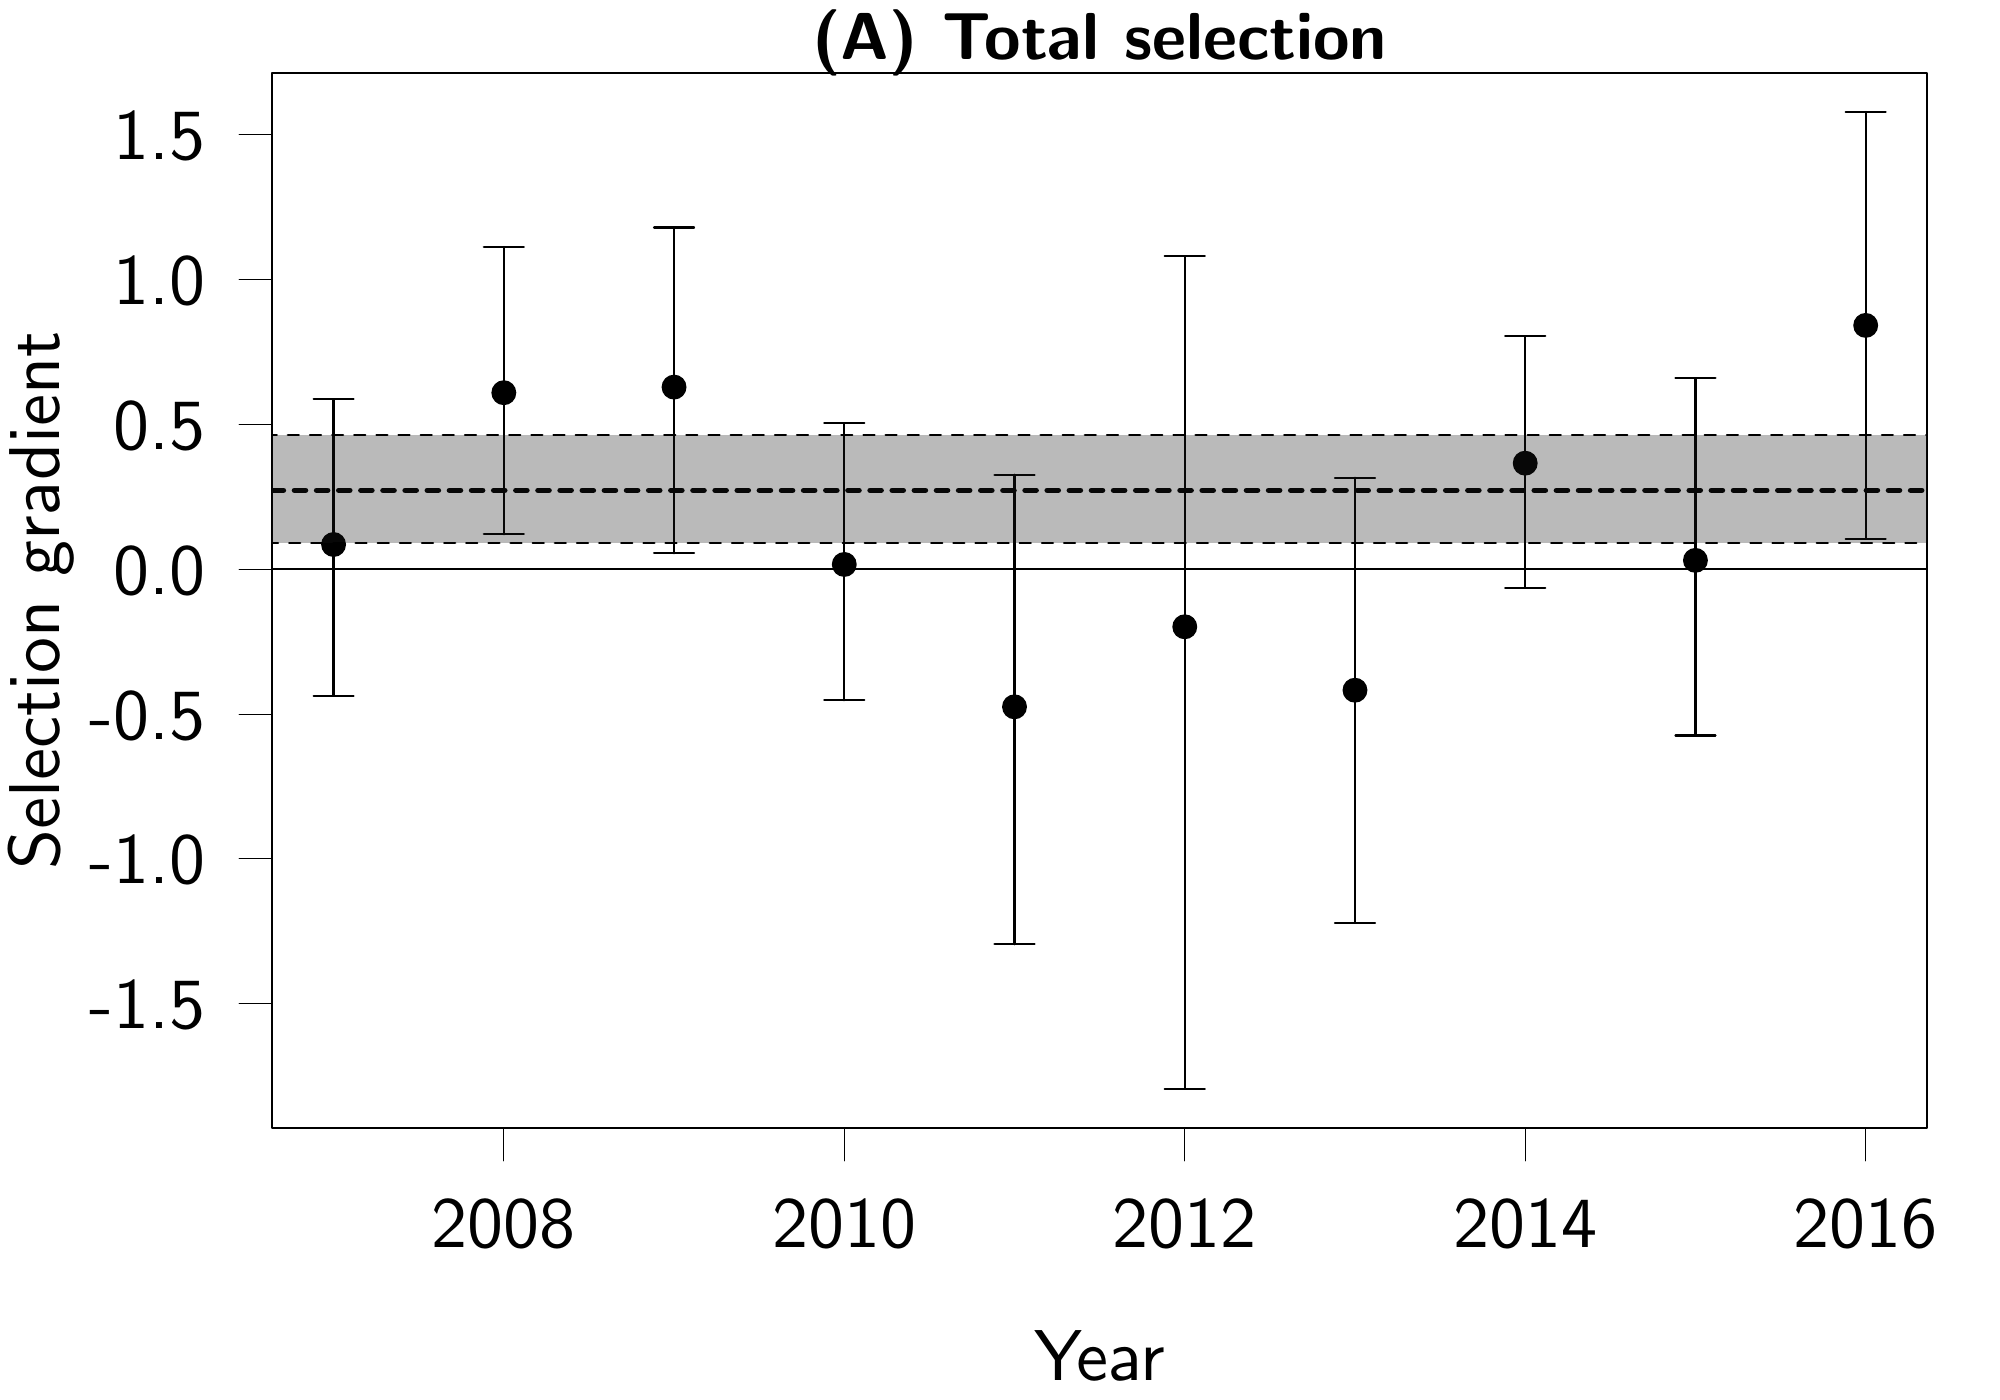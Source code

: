 % Created by tikzDevice version 0.10.1 on 2017-03-27 18:31:01
% !TEX encoding = UTF-8 Unicode
\documentclass{article}
\nonstopmode

\usepackage{tikz}

\usepackage[active,tightpage,psfixbb]{preview}

\PreviewEnvironment{pgfpicture}

\setlength\PreviewBorder{0pt}

\newcommand{\SweaveOpts}[1]{}  % do not interfere with LaTeX
\newcommand{\SweaveInput}[1]{} % because they are not real TeX commands
\newcommand{\Sexpr}[1]{}       % will only be parsed by R



\usepackage{booktabs}

\usepackage{amsmath}%
\usepackage{commath}
\usepackage{wasysym}
\renewcommand{\familydefault}{\sfdefault}



\begin{document}

\begin{tikzpicture}[x=1pt,y=1pt]
\definecolor{fillColor}{RGB}{255,255,255}
\path[use as bounding box,fill=fillColor,fill opacity=0.00] (0,0) rectangle (722.70,505.89);
\begin{scope}
\path[clip] ( 98.40, 98.40) rectangle (696.30,479.49);
\definecolor{fillColor}{RGB}{0,0,0}

\path[fill=fillColor] (120.54,309.13) circle (  4.50);

\path[fill=fillColor] (182.06,363.98) circle (  4.50);

\path[fill=fillColor] (243.57,366.01) circle (  4.50);

\path[fill=fillColor] (305.08,301.92) circle (  4.50);

\path[fill=fillColor] (366.59,250.48) circle (  4.50);

\path[fill=fillColor] (428.11,279.40) circle (  4.50);

\path[fill=fillColor] (489.62,256.48) circle (  4.50);

\path[fill=fillColor] (551.13,338.51) circle (  4.50);

\path[fill=fillColor] (612.64,303.40) circle (  4.50);

\path[fill=fillColor] (674.16,388.30) circle (  4.50);
\end{scope}
\begin{scope}
\path[clip] (  0.00,  0.00) rectangle (722.70,505.89);
\definecolor{drawColor}{RGB}{0,0,0}

\path[draw=drawColor,line width= 0.4pt,line join=round,line cap=round] (182.06, 98.40) -- (674.16, 98.40);

\path[draw=drawColor,line width= 0.4pt,line join=round,line cap=round] (182.06, 98.40) -- (182.06, 86.40);

\path[draw=drawColor,line width= 0.4pt,line join=round,line cap=round] (305.08, 98.40) -- (305.08, 86.40);

\path[draw=drawColor,line width= 0.4pt,line join=round,line cap=round] (428.11, 98.40) -- (428.11, 86.40);

\path[draw=drawColor,line width= 0.4pt,line join=round,line cap=round] (551.13, 98.40) -- (551.13, 86.40);

\path[draw=drawColor,line width= 0.4pt,line join=round,line cap=round] (674.16, 98.40) -- (674.16, 86.40);

\node[text=drawColor,anchor=base,inner sep=0pt, outer sep=0pt, scale=  2.60] at (182.06, 55.20) {2008};

\node[text=drawColor,anchor=base,inner sep=0pt, outer sep=0pt, scale=  2.60] at (305.08, 55.20) {2010};

\node[text=drawColor,anchor=base,inner sep=0pt, outer sep=0pt, scale=  2.60] at (428.11, 55.20) {2012};

\node[text=drawColor,anchor=base,inner sep=0pt, outer sep=0pt, scale=  2.60] at (551.13, 55.20) {2014};

\node[text=drawColor,anchor=base,inner sep=0pt, outer sep=0pt, scale=  2.60] at (674.16, 55.20) {2016};

\path[draw=drawColor,line width= 0.4pt,line join=round,line cap=round] ( 98.40,143.17) -- ( 98.40,457.19);

\path[draw=drawColor,line width= 0.4pt,line join=round,line cap=round] ( 98.40,143.17) -- ( 86.40,143.17);

\path[draw=drawColor,line width= 0.4pt,line join=round,line cap=round] ( 98.40,195.51) -- ( 86.40,195.51);

\path[draw=drawColor,line width= 0.4pt,line join=round,line cap=round] ( 98.40,247.84) -- ( 86.40,247.84);

\path[draw=drawColor,line width= 0.4pt,line join=round,line cap=round] ( 98.40,300.18) -- ( 86.40,300.18);

\path[draw=drawColor,line width= 0.4pt,line join=round,line cap=round] ( 98.40,352.52) -- ( 86.40,352.52);

\path[draw=drawColor,line width= 0.4pt,line join=round,line cap=round] ( 98.40,404.85) -- ( 86.40,404.85);

\path[draw=drawColor,line width= 0.4pt,line join=round,line cap=round] ( 98.40,457.19) -- ( 86.40,457.19);

\node[text=drawColor,anchor=base east,inner sep=0pt, outer sep=0pt, scale=  2.60] at ( 74.40,134.15) {-1.5};

\node[text=drawColor,anchor=base east,inner sep=0pt, outer sep=0pt, scale=  2.60] at ( 74.40,186.48) {-1.0};

\node[text=drawColor,anchor=base east,inner sep=0pt, outer sep=0pt, scale=  2.60] at ( 74.40,238.82) {-0.5};

\node[text=drawColor,anchor=base east,inner sep=0pt, outer sep=0pt, scale=  2.60] at ( 74.40,291.16) {0.0};

\node[text=drawColor,anchor=base east,inner sep=0pt, outer sep=0pt, scale=  2.60] at ( 74.40,343.49) {0.5};

\node[text=drawColor,anchor=base east,inner sep=0pt, outer sep=0pt, scale=  2.60] at ( 74.40,395.83) {1.0};

\node[text=drawColor,anchor=base east,inner sep=0pt, outer sep=0pt, scale=  2.60] at ( 74.40,448.16) {1.5};

\path[draw=drawColor,line width= 0.8pt,line join=round,line cap=round] ( 98.40, 98.40) --
	(696.30, 98.40) --
	(696.30,479.49) --
	( 98.40,479.49) --
	( 98.40, 98.40);
\end{scope}
\begin{scope}
\path[clip] (  0.00,  0.00) rectangle (722.70,505.89);
\definecolor{drawColor}{RGB}{0,0,0}

\node[text=drawColor,anchor=base,inner sep=0pt, outer sep=0pt, scale=  2.40] at (397.35,484.36) {\bfseries \textbf{(A)} Total selection};

\node[text=drawColor,anchor=base,inner sep=0pt, outer sep=0pt, scale=  2.60] at (397.35,  7.20) {Year};

\node[text=drawColor,rotate= 90.00,anchor=base,inner sep=0pt, outer sep=0pt, scale=  2.60] at ( 21.60,288.94) {Selection gradient};
\end{scope}
\begin{scope}
\path[clip] ( 98.40, 98.40) rectangle (696.30,479.49);
\definecolor{drawColor}{RGB}{0,0,0}

\path[draw=drawColor,line width= 0.8pt,line join=round,line cap=round] ( 98.40,300.18) -- (696.30,300.18);

\path[draw=drawColor,line width= 0.8pt,line join=round,line cap=round] (120.54,254.49) -- (120.54,361.62);

\path[draw=drawColor,line width= 0.8pt,line join=round,line cap=round] (113.32,254.49) --
	(120.54,254.49) --
	(127.77,254.49);

\path[draw=drawColor,line width= 0.8pt,line join=round,line cap=round] (127.77,361.62) --
	(120.54,361.62) --
	(113.32,361.62);

\path[draw=drawColor,line width= 0.8pt,line join=round,line cap=round] (182.06,312.81) -- (182.06,416.64);

\path[draw=drawColor,line width= 0.8pt,line join=round,line cap=round] (174.83,312.81) --
	(182.06,312.81) --
	(189.28,312.81);

\path[draw=drawColor,line width= 0.8pt,line join=round,line cap=round] (189.28,416.64) --
	(182.06,416.64) --
	(174.83,416.64);

\path[draw=drawColor,line width= 0.8pt,line join=round,line cap=round] (243.57,305.98) -- (243.57,423.65);

\path[draw=drawColor,line width= 0.8pt,line join=round,line cap=round] (236.34,305.98) --
	(243.57,305.98) --
	(250.80,305.98);

\path[draw=drawColor,line width= 0.8pt,line join=round,line cap=round] (250.80,423.65) --
	(243.57,423.65) --
	(236.34,423.65);

\path[draw=drawColor,line width= 0.8pt,line join=round,line cap=round] (305.08,252.86) -- (305.08,352.96);

\path[draw=drawColor,line width= 0.8pt,line join=round,line cap=round] (297.85,252.86) --
	(305.08,252.86) --
	(312.31,252.86);

\path[draw=drawColor,line width= 0.8pt,line join=round,line cap=round] (312.31,352.96) --
	(305.08,352.96) --
	(297.85,352.96);

\path[draw=drawColor,line width= 0.8pt,line join=round,line cap=round] (366.59,164.72) -- (366.59,334.32);

\path[draw=drawColor,line width= 0.8pt,line join=round,line cap=round] (359.37,164.72) --
	(366.59,164.72) --
	(373.82,164.72);

\path[draw=drawColor,line width= 0.8pt,line join=round,line cap=round] (373.82,334.32) --
	(366.59,334.32) --
	(359.37,334.32);

\path[draw=drawColor,line width= 0.8pt,line join=round,line cap=round] (428.11,112.51) -- (428.11,413.32);

\path[draw=drawColor,line width= 0.8pt,line join=round,line cap=round] (420.88,112.51) --
	(428.11,112.51) --
	(435.33,112.51);

\path[draw=drawColor,line width= 0.8pt,line join=round,line cap=round] (435.33,413.32) --
	(428.11,413.32) --
	(420.88,413.32);

\path[draw=drawColor,line width= 0.8pt,line join=round,line cap=round] (489.62,172.48) -- (489.62,333.23);

\path[draw=drawColor,line width= 0.8pt,line join=round,line cap=round] (482.39,172.48) --
	(489.62,172.48) --
	(496.85,172.48);

\path[draw=drawColor,line width= 0.8pt,line join=round,line cap=round] (496.85,333.23) --
	(489.62,333.23) --
	(482.39,333.23);

\path[draw=drawColor,line width= 0.8pt,line join=round,line cap=round] (551.13,293.48) -- (551.13,384.37);

\path[draw=drawColor,line width= 0.8pt,line join=round,line cap=round] (543.90,293.48) --
	(551.13,293.48) --
	(558.36,293.48);

\path[draw=drawColor,line width= 0.8pt,line join=round,line cap=round] (558.36,384.37) --
	(551.13,384.37) --
	(543.90,384.37);

\path[draw=drawColor,line width= 0.8pt,line join=round,line cap=round] (612.64,240.15) -- (612.64,369.20);

\path[draw=drawColor,line width= 0.8pt,line join=round,line cap=round] (605.42,240.15) --
	(612.64,240.15) --
	(619.87,240.15);

\path[draw=drawColor,line width= 0.8pt,line join=round,line cap=round] (619.87,369.20) --
	(612.64,369.20) --
	(605.42,369.20);

\path[draw=drawColor,line width= 0.8pt,line join=round,line cap=round] (674.16,311.23) -- (674.16,465.38);

\path[draw=drawColor,line width= 0.8pt,line join=round,line cap=round] (666.93,311.23) --
	(674.16,311.23) --
	(681.38,311.23);

\path[draw=drawColor,line width= 0.8pt,line join=round,line cap=round] (681.38,465.38) --
	(674.16,465.38) --
	(666.93,465.38);

\path[draw=drawColor,line width= 2.0pt,dash pattern=on 4pt off 4pt ,line join=round,line cap=round] ( 98.40,328.72) -- (696.30,328.72);
\definecolor{fillColor}{RGB}{26,26,26}

\path[draw=drawColor,line width= 0.8pt,dash pattern=on 4pt off 4pt ,line join=round,line cap=round,fill=fillColor,fill opacity=0.30] (  0.00,348.65) --
	(722.70,348.65) --
	(722.70,309.57) --
	(  0.00,309.57) --
	cycle;
\end{scope}
\end{tikzpicture}

\end{document}
